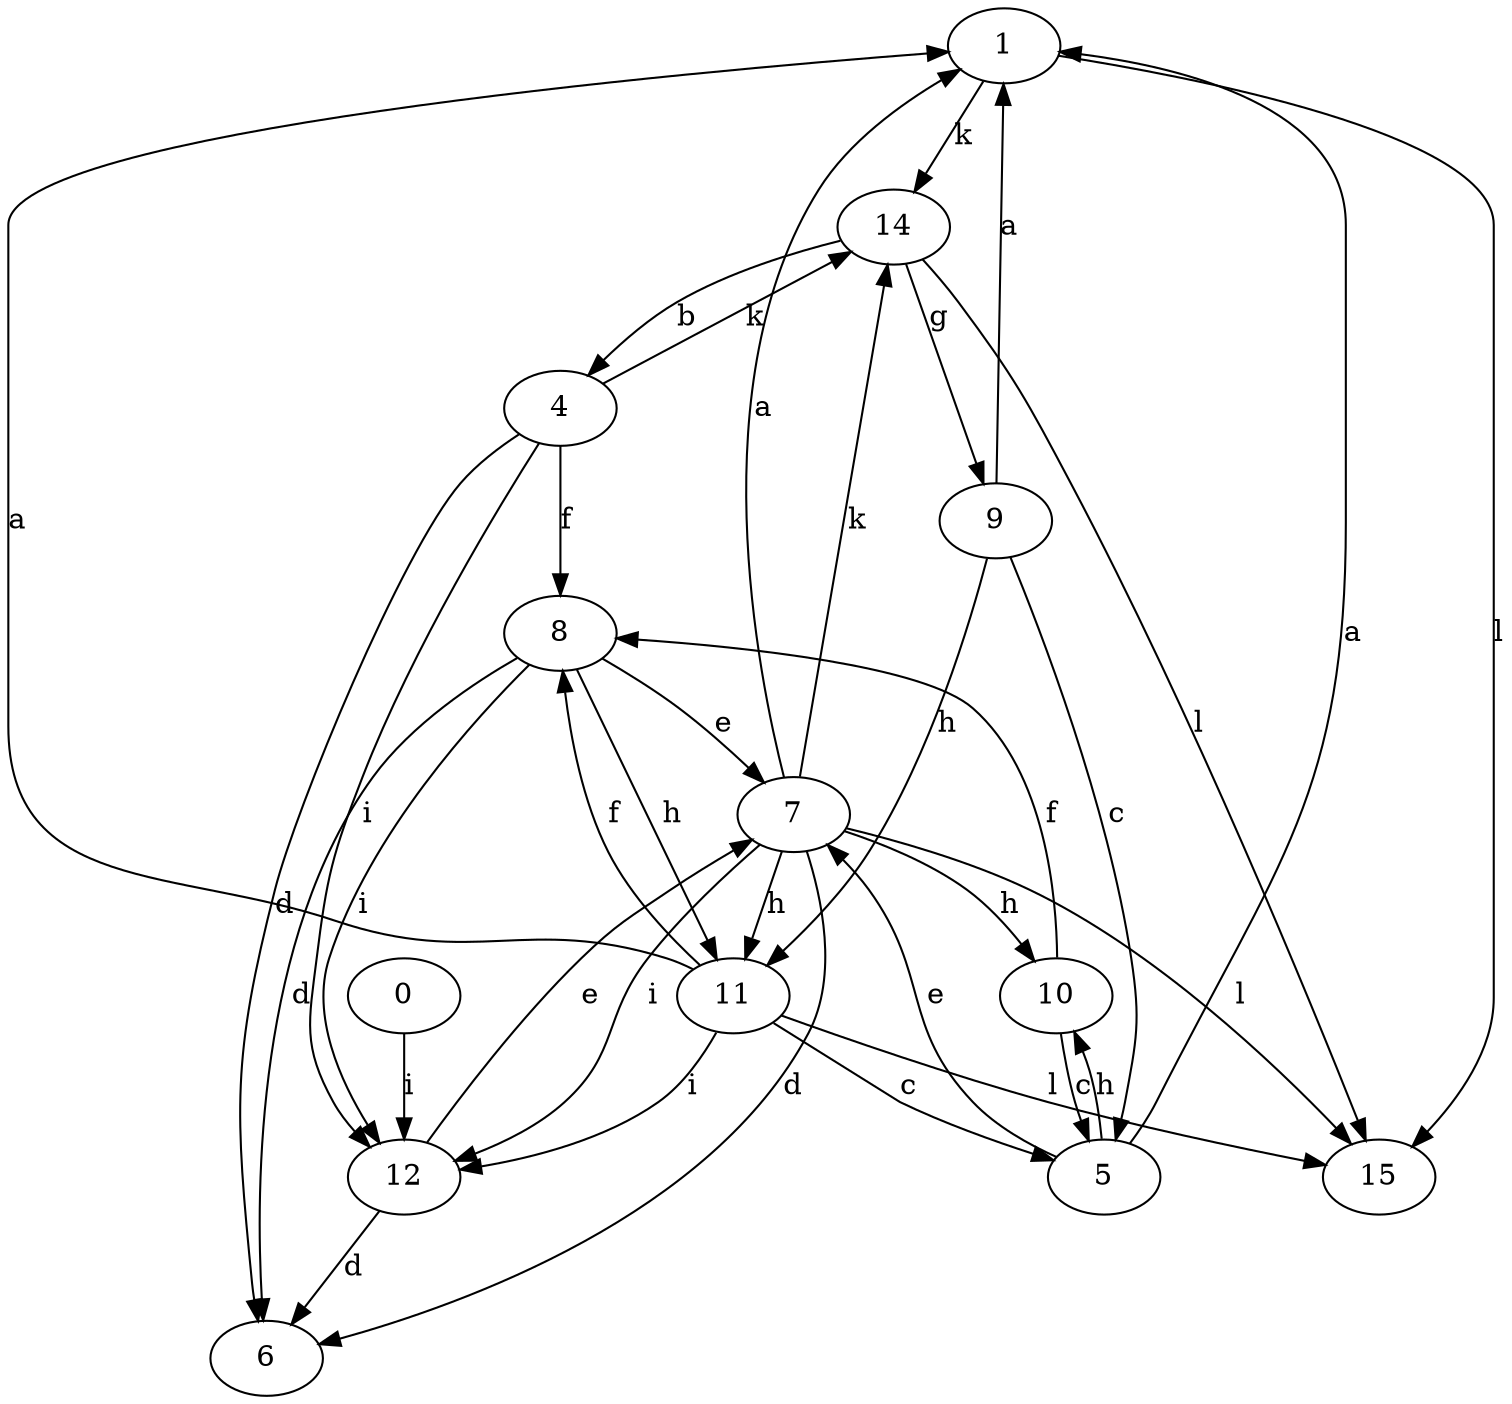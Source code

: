 strict digraph  {
1;
0;
4;
5;
6;
7;
8;
9;
10;
11;
12;
14;
15;
1 -> 14  [label=k];
1 -> 15  [label=l];
0 -> 12  [label=i];
4 -> 6  [label=d];
4 -> 8  [label=f];
4 -> 12  [label=i];
4 -> 14  [label=k];
5 -> 1  [label=a];
5 -> 7  [label=e];
5 -> 10  [label=h];
7 -> 1  [label=a];
7 -> 6  [label=d];
7 -> 10  [label=h];
7 -> 11  [label=h];
7 -> 12  [label=i];
7 -> 14  [label=k];
7 -> 15  [label=l];
8 -> 6  [label=d];
8 -> 7  [label=e];
8 -> 11  [label=h];
8 -> 12  [label=i];
9 -> 1  [label=a];
9 -> 5  [label=c];
9 -> 11  [label=h];
10 -> 5  [label=c];
10 -> 8  [label=f];
11 -> 1  [label=a];
11 -> 5  [label=c];
11 -> 8  [label=f];
11 -> 12  [label=i];
11 -> 15  [label=l];
12 -> 6  [label=d];
12 -> 7  [label=e];
14 -> 4  [label=b];
14 -> 9  [label=g];
14 -> 15  [label=l];
}
